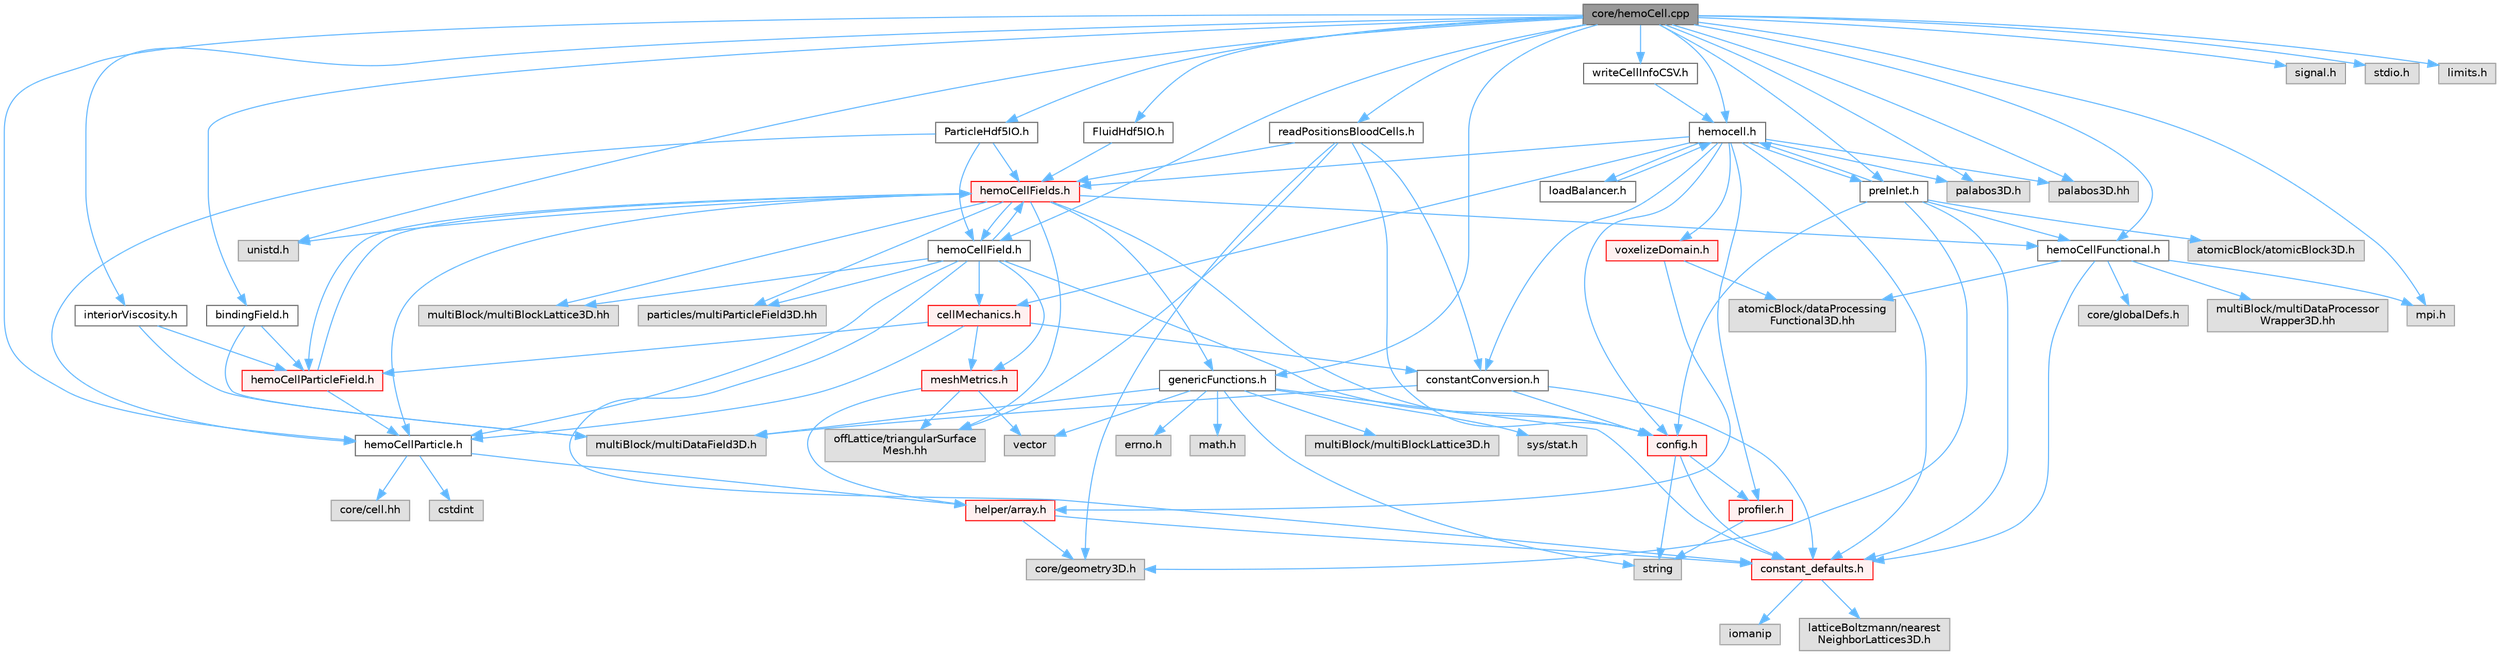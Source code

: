 digraph "core/hemoCell.cpp"
{
 // LATEX_PDF_SIZE
  bgcolor="transparent";
  edge [fontname=Helvetica,fontsize=10,labelfontname=Helvetica,labelfontsize=10];
  node [fontname=Helvetica,fontsize=10,shape=box,height=0.2,width=0.4];
  Node1 [id="Node000001",label="core/hemoCell.cpp",height=0.2,width=0.4,color="gray40", fillcolor="grey60", style="filled", fontcolor="black",tooltip=" "];
  Node1 -> Node2 [id="edge1_Node000001_Node000002",color="steelblue1",style="solid",tooltip=" "];
  Node2 [id="Node000002",label="hemocell.h",height=0.2,width=0.4,color="grey40", fillcolor="white", style="filled",URL="$hemocell_8h.html",tooltip=" "];
  Node2 -> Node3 [id="edge2_Node000002_Node000003",color="steelblue1",style="solid",tooltip=" "];
  Node3 [id="Node000003",label="constant_defaults.h",height=0.2,width=0.4,color="red", fillcolor="#FFF0F0", style="filled",URL="$constant__defaults_8h.html",tooltip=" "];
  Node3 -> Node4 [id="edge3_Node000003_Node000004",color="steelblue1",style="solid",tooltip=" "];
  Node4 [id="Node000004",label="iomanip",height=0.2,width=0.4,color="grey60", fillcolor="#E0E0E0", style="filled",tooltip=" "];
  Node3 -> Node5 [id="edge4_Node000003_Node000005",color="steelblue1",style="solid",tooltip=" "];
  Node5 [id="Node000005",label="latticeBoltzmann/nearest\lNeighborLattices3D.h",height=0.2,width=0.4,color="grey60", fillcolor="#E0E0E0", style="filled",tooltip=" "];
  Node2 -> Node7 [id="edge5_Node000002_Node000007",color="steelblue1",style="solid",tooltip=" "];
  Node7 [id="Node000007",label="config.h",height=0.2,width=0.4,color="red", fillcolor="#FFF0F0", style="filled",URL="$config_8h.html",tooltip=" "];
  Node7 -> Node8 [id="edge6_Node000007_Node000008",color="steelblue1",style="solid",tooltip=" "];
  Node8 [id="Node000008",label="profiler.h",height=0.2,width=0.4,color="red", fillcolor="#FFF0F0", style="filled",URL="$profiler_8h.html",tooltip=" "];
  Node8 -> Node10 [id="edge7_Node000008_Node000010",color="steelblue1",style="solid",tooltip=" "];
  Node10 [id="Node000010",label="string",height=0.2,width=0.4,color="grey60", fillcolor="#E0E0E0", style="filled",tooltip=" "];
  Node7 -> Node3 [id="edge8_Node000007_Node000003",color="steelblue1",style="solid",tooltip=" "];
  Node7 -> Node10 [id="edge9_Node000007_Node000010",color="steelblue1",style="solid",tooltip=" "];
  Node2 -> Node17 [id="edge10_Node000002_Node000017",color="steelblue1",style="solid",tooltip=" "];
  Node17 [id="Node000017",label="hemoCellFields.h",height=0.2,width=0.4,color="red", fillcolor="#FFF0F0", style="filled",URL="$hemoCellFields_8h.html",tooltip=" "];
  Node17 -> Node18 [id="edge11_Node000017_Node000018",color="steelblue1",style="solid",tooltip=" "];
  Node18 [id="Node000018",label="hemoCellParticleField.h",height=0.2,width=0.4,color="red", fillcolor="#FFF0F0", style="filled",URL="$hemoCellParticleField_8h.html",tooltip=" "];
  Node18 -> Node17 [id="edge12_Node000018_Node000017",color="steelblue1",style="solid",tooltip=" "];
  Node18 -> Node21 [id="edge13_Node000018_Node000021",color="steelblue1",style="solid",tooltip=" "];
  Node21 [id="Node000021",label="hemoCellParticle.h",height=0.2,width=0.4,color="grey40", fillcolor="white", style="filled",URL="$hemoCellParticle_8h.html",tooltip=" "];
  Node21 -> Node22 [id="edge14_Node000021_Node000022",color="steelblue1",style="solid",tooltip=" "];
  Node22 [id="Node000022",label="helper/array.h",height=0.2,width=0.4,color="red", fillcolor="#FFF0F0", style="filled",URL="$array_8h.html",tooltip=" "];
  Node22 -> Node3 [id="edge15_Node000022_Node000003",color="steelblue1",style="solid",tooltip=" "];
  Node22 -> Node26 [id="edge16_Node000022_Node000026",color="steelblue1",style="solid",tooltip=" "];
  Node26 [id="Node000026",label="core/geometry3D.h",height=0.2,width=0.4,color="grey60", fillcolor="#E0E0E0", style="filled",tooltip=" "];
  Node21 -> Node27 [id="edge17_Node000021_Node000027",color="steelblue1",style="solid",tooltip=" "];
  Node27 [id="Node000027",label="core/cell.hh",height=0.2,width=0.4,color="grey60", fillcolor="#E0E0E0", style="filled",tooltip=" "];
  Node21 -> Node28 [id="edge18_Node000021_Node000028",color="steelblue1",style="solid",tooltip=" "];
  Node28 [id="Node000028",label="cstdint",height=0.2,width=0.4,color="grey60", fillcolor="#E0E0E0", style="filled",tooltip=" "];
  Node17 -> Node30 [id="edge19_Node000017_Node000030",color="steelblue1",style="solid",tooltip=" "];
  Node30 [id="Node000030",label="genericFunctions.h",height=0.2,width=0.4,color="grey40", fillcolor="white", style="filled",URL="$genericFunctions_8h.html",tooltip=" "];
  Node30 -> Node31 [id="edge20_Node000030_Node000031",color="steelblue1",style="solid",tooltip=" "];
  Node31 [id="Node000031",label="sys/stat.h",height=0.2,width=0.4,color="grey60", fillcolor="#E0E0E0", style="filled",tooltip=" "];
  Node30 -> Node32 [id="edge21_Node000030_Node000032",color="steelblue1",style="solid",tooltip=" "];
  Node32 [id="Node000032",label="vector",height=0.2,width=0.4,color="grey60", fillcolor="#E0E0E0", style="filled",tooltip=" "];
  Node30 -> Node10 [id="edge22_Node000030_Node000010",color="steelblue1",style="solid",tooltip=" "];
  Node30 -> Node33 [id="edge23_Node000030_Node000033",color="steelblue1",style="solid",tooltip=" "];
  Node33 [id="Node000033",label="errno.h",height=0.2,width=0.4,color="grey60", fillcolor="#E0E0E0", style="filled",tooltip=" "];
  Node30 -> Node34 [id="edge24_Node000030_Node000034",color="steelblue1",style="solid",tooltip=" "];
  Node34 [id="Node000034",label="math.h",height=0.2,width=0.4,color="grey60", fillcolor="#E0E0E0", style="filled",tooltip=" "];
  Node30 -> Node35 [id="edge25_Node000030_Node000035",color="steelblue1",style="solid",tooltip=" "];
  Node35 [id="Node000035",label="multiBlock/multiBlockLattice3D.h",height=0.2,width=0.4,color="grey60", fillcolor="#E0E0E0", style="filled",tooltip=" "];
  Node30 -> Node36 [id="edge26_Node000030_Node000036",color="steelblue1",style="solid",tooltip=" "];
  Node36 [id="Node000036",label="multiBlock/multiDataField3D.h",height=0.2,width=0.4,color="grey60", fillcolor="#E0E0E0", style="filled",tooltip=" "];
  Node30 -> Node3 [id="edge27_Node000030_Node000003",color="steelblue1",style="solid",tooltip=" "];
  Node17 -> Node37 [id="edge28_Node000017_Node000037",color="steelblue1",style="solid",tooltip=" "];
  Node37 [id="Node000037",label="hemoCellFunctional.h",height=0.2,width=0.4,color="grey40", fillcolor="white", style="filled",URL="$hemoCellFunctional_8h.html",tooltip=" "];
  Node37 -> Node3 [id="edge29_Node000037_Node000003",color="steelblue1",style="solid",tooltip=" "];
  Node37 -> Node38 [id="edge30_Node000037_Node000038",color="steelblue1",style="solid",tooltip=" "];
  Node38 [id="Node000038",label="mpi.h",height=0.2,width=0.4,color="grey60", fillcolor="#E0E0E0", style="filled",tooltip=" "];
  Node37 -> Node39 [id="edge31_Node000037_Node000039",color="steelblue1",style="solid",tooltip=" "];
  Node39 [id="Node000039",label="atomicBlock/dataProcessing\lFunctional3D.hh",height=0.2,width=0.4,color="grey60", fillcolor="#E0E0E0", style="filled",tooltip=" "];
  Node37 -> Node40 [id="edge32_Node000037_Node000040",color="steelblue1",style="solid",tooltip=" "];
  Node40 [id="Node000040",label="core/globalDefs.h",height=0.2,width=0.4,color="grey60", fillcolor="#E0E0E0", style="filled",tooltip=" "];
  Node37 -> Node41 [id="edge33_Node000037_Node000041",color="steelblue1",style="solid",tooltip=" "];
  Node41 [id="Node000041",label="multiBlock/multiDataProcessor\lWrapper3D.hh",height=0.2,width=0.4,color="grey60", fillcolor="#E0E0E0", style="filled",tooltip=" "];
  Node17 -> Node42 [id="edge34_Node000017_Node000042",color="steelblue1",style="solid",tooltip=" "];
  Node42 [id="Node000042",label="hemoCellField.h",height=0.2,width=0.4,color="grey40", fillcolor="white", style="filled",URL="$hemoCellField_8h.html",tooltip=" "];
  Node42 -> Node7 [id="edge35_Node000042_Node000007",color="steelblue1",style="solid",tooltip=" "];
  Node42 -> Node3 [id="edge36_Node000042_Node000003",color="steelblue1",style="solid",tooltip=" "];
  Node42 -> Node43 [id="edge37_Node000042_Node000043",color="steelblue1",style="solid",tooltip=" "];
  Node43 [id="Node000043",label="cellMechanics.h",height=0.2,width=0.4,color="red", fillcolor="#FFF0F0", style="filled",URL="$cellMechanics_8h.html",tooltip=" "];
  Node43 -> Node18 [id="edge38_Node000043_Node000018",color="steelblue1",style="solid",tooltip=" "];
  Node43 -> Node21 [id="edge39_Node000043_Node000021",color="steelblue1",style="solid",tooltip=" "];
  Node43 -> Node46 [id="edge40_Node000043_Node000046",color="steelblue1",style="solid",tooltip=" "];
  Node46 [id="Node000046",label="meshMetrics.h",height=0.2,width=0.4,color="red", fillcolor="#FFF0F0", style="filled",URL="$meshMetrics_8h.html",tooltip=" "];
  Node46 -> Node32 [id="edge41_Node000046_Node000032",color="steelblue1",style="solid",tooltip=" "];
  Node46 -> Node47 [id="edge42_Node000046_Node000047",color="steelblue1",style="solid",tooltip=" "];
  Node47 [id="Node000047",label="offLattice/triangularSurface\lMesh.hh",height=0.2,width=0.4,color="grey60", fillcolor="#E0E0E0", style="filled",tooltip=" "];
  Node46 -> Node22 [id="edge43_Node000046_Node000022",color="steelblue1",style="solid",tooltip=" "];
  Node43 -> Node50 [id="edge44_Node000043_Node000050",color="steelblue1",style="solid",tooltip=" "];
  Node50 [id="Node000050",label="constantConversion.h",height=0.2,width=0.4,color="grey40", fillcolor="white", style="filled",URL="$constantConversion_8h.html",tooltip=" "];
  Node50 -> Node7 [id="edge45_Node000050_Node000007",color="steelblue1",style="solid",tooltip=" "];
  Node50 -> Node3 [id="edge46_Node000050_Node000003",color="steelblue1",style="solid",tooltip=" "];
  Node50 -> Node36 [id="edge47_Node000050_Node000036",color="steelblue1",style="solid",tooltip=" "];
  Node42 -> Node46 [id="edge48_Node000042_Node000046",color="steelblue1",style="solid",tooltip=" "];
  Node42 -> Node17 [id="edge49_Node000042_Node000017",color="steelblue1",style="solid",tooltip=" "];
  Node42 -> Node21 [id="edge50_Node000042_Node000021",color="steelblue1",style="solid",tooltip=" "];
  Node42 -> Node51 [id="edge51_Node000042_Node000051",color="steelblue1",style="solid",tooltip=" "];
  Node51 [id="Node000051",label="multiBlock/multiBlockLattice3D.hh",height=0.2,width=0.4,color="grey60", fillcolor="#E0E0E0", style="filled",tooltip=" "];
  Node42 -> Node52 [id="edge52_Node000042_Node000052",color="steelblue1",style="solid",tooltip=" "];
  Node52 [id="Node000052",label="particles/multiParticleField3D.hh",height=0.2,width=0.4,color="grey60", fillcolor="#E0E0E0", style="filled",tooltip=" "];
  Node17 -> Node21 [id="edge53_Node000017_Node000021",color="steelblue1",style="solid",tooltip=" "];
  Node17 -> Node7 [id="edge54_Node000017_Node000007",color="steelblue1",style="solid",tooltip=" "];
  Node17 -> Node53 [id="edge55_Node000017_Node000053",color="steelblue1",style="solid",tooltip=" "];
  Node53 [id="Node000053",label="unistd.h",height=0.2,width=0.4,color="grey60", fillcolor="#E0E0E0", style="filled",tooltip=" "];
  Node17 -> Node51 [id="edge56_Node000017_Node000051",color="steelblue1",style="solid",tooltip=" "];
  Node17 -> Node47 [id="edge57_Node000017_Node000047",color="steelblue1",style="solid",tooltip=" "];
  Node17 -> Node52 [id="edge58_Node000017_Node000052",color="steelblue1",style="solid",tooltip=" "];
  Node2 -> Node57 [id="edge59_Node000002_Node000057",color="steelblue1",style="solid",tooltip=" "];
  Node57 [id="Node000057",label="loadBalancer.h",height=0.2,width=0.4,color="grey40", fillcolor="white", style="filled",URL="$loadBalancer_8h.html",tooltip=" "];
  Node57 -> Node2 [id="edge60_Node000057_Node000002",color="steelblue1",style="solid",tooltip=" "];
  Node2 -> Node8 [id="edge61_Node000002_Node000008",color="steelblue1",style="solid",tooltip=" "];
  Node2 -> Node43 [id="edge62_Node000002_Node000043",color="steelblue1",style="solid",tooltip=" "];
  Node2 -> Node50 [id="edge63_Node000002_Node000050",color="steelblue1",style="solid",tooltip=" "];
  Node2 -> Node58 [id="edge64_Node000002_Node000058",color="steelblue1",style="solid",tooltip=" "];
  Node58 [id="Node000058",label="preInlet.h",height=0.2,width=0.4,color="grey40", fillcolor="white", style="filled",URL="$preInlet_8h.html",tooltip=" "];
  Node58 -> Node3 [id="edge65_Node000058_Node000003",color="steelblue1",style="solid",tooltip=" "];
  Node58 -> Node37 [id="edge66_Node000058_Node000037",color="steelblue1",style="solid",tooltip=" "];
  Node58 -> Node26 [id="edge67_Node000058_Node000026",color="steelblue1",style="solid",tooltip=" "];
  Node58 -> Node20 [id="edge68_Node000058_Node000020",color="steelblue1",style="solid",tooltip=" "];
  Node20 [id="Node000020",label="atomicBlock/atomicBlock3D.h",height=0.2,width=0.4,color="grey60", fillcolor="#E0E0E0", style="filled",tooltip=" "];
  Node58 -> Node7 [id="edge69_Node000058_Node000007",color="steelblue1",style="solid",tooltip=" "];
  Node58 -> Node2 [id="edge70_Node000058_Node000002",color="steelblue1",style="solid",tooltip=" "];
  Node2 -> Node59 [id="edge71_Node000002_Node000059",color="steelblue1",style="solid",tooltip=" "];
  Node59 [id="Node000059",label="voxelizeDomain.h",height=0.2,width=0.4,color="red", fillcolor="#FFF0F0", style="filled",URL="$voxelizeDomain_8h.html",tooltip=" "];
  Node59 -> Node39 [id="edge72_Node000059_Node000039",color="steelblue1",style="solid",tooltip=" "];
  Node59 -> Node22 [id="edge73_Node000059_Node000022",color="steelblue1",style="solid",tooltip=" "];
  Node2 -> Node60 [id="edge74_Node000002_Node000060",color="steelblue1",style="solid",tooltip=" "];
  Node60 [id="Node000060",label="palabos3D.h",height=0.2,width=0.4,color="grey60", fillcolor="#E0E0E0", style="filled",tooltip=" "];
  Node2 -> Node61 [id="edge75_Node000002_Node000061",color="steelblue1",style="solid",tooltip=" "];
  Node61 [id="Node000061",label="palabos3D.hh",height=0.2,width=0.4,color="grey60", fillcolor="#E0E0E0", style="filled",tooltip=" "];
  Node1 -> Node62 [id="edge76_Node000001_Node000062",color="steelblue1",style="solid",tooltip=" "];
  Node62 [id="Node000062",label="signal.h",height=0.2,width=0.4,color="grey60", fillcolor="#E0E0E0", style="filled",tooltip=" "];
  Node1 -> Node63 [id="edge77_Node000001_Node000063",color="steelblue1",style="solid",tooltip=" "];
  Node63 [id="Node000063",label="stdio.h",height=0.2,width=0.4,color="grey60", fillcolor="#E0E0E0", style="filled",tooltip=" "];
  Node1 -> Node53 [id="edge78_Node000001_Node000053",color="steelblue1",style="solid",tooltip=" "];
  Node1 -> Node64 [id="edge79_Node000001_Node000064",color="steelblue1",style="solid",tooltip=" "];
  Node64 [id="Node000064",label="limits.h",height=0.2,width=0.4,color="grey60", fillcolor="#E0E0E0", style="filled",tooltip=" "];
  Node1 -> Node38 [id="edge80_Node000001_Node000038",color="steelblue1",style="solid",tooltip=" "];
  Node1 -> Node65 [id="edge81_Node000001_Node000065",color="steelblue1",style="solid",tooltip=" "];
  Node65 [id="Node000065",label="readPositionsBloodCells.h",height=0.2,width=0.4,color="grey40", fillcolor="white", style="filled",URL="$readPositionsBloodCells_8h.html",tooltip=" "];
  Node65 -> Node17 [id="edge82_Node000065_Node000017",color="steelblue1",style="solid",tooltip=" "];
  Node65 -> Node7 [id="edge83_Node000065_Node000007",color="steelblue1",style="solid",tooltip=" "];
  Node65 -> Node50 [id="edge84_Node000065_Node000050",color="steelblue1",style="solid",tooltip=" "];
  Node65 -> Node26 [id="edge85_Node000065_Node000026",color="steelblue1",style="solid",tooltip=" "];
  Node65 -> Node47 [id="edge86_Node000065_Node000047",color="steelblue1",style="solid",tooltip=" "];
  Node1 -> Node37 [id="edge87_Node000001_Node000037",color="steelblue1",style="solid",tooltip=" "];
  Node1 -> Node21 [id="edge88_Node000001_Node000021",color="steelblue1",style="solid",tooltip=" "];
  Node1 -> Node42 [id="edge89_Node000001_Node000042",color="steelblue1",style="solid",tooltip=" "];
  Node1 -> Node66 [id="edge90_Node000001_Node000066",color="steelblue1",style="solid",tooltip=" "];
  Node66 [id="Node000066",label="ParticleHdf5IO.h",height=0.2,width=0.4,color="grey40", fillcolor="white", style="filled",URL="$ParticleHdf5IO_8h.html",tooltip=" "];
  Node66 -> Node21 [id="edge91_Node000066_Node000021",color="steelblue1",style="solid",tooltip=" "];
  Node66 -> Node17 [id="edge92_Node000066_Node000017",color="steelblue1",style="solid",tooltip=" "];
  Node66 -> Node42 [id="edge93_Node000066_Node000042",color="steelblue1",style="solid",tooltip=" "];
  Node1 -> Node67 [id="edge94_Node000001_Node000067",color="steelblue1",style="solid",tooltip=" "];
  Node67 [id="Node000067",label="FluidHdf5IO.h",height=0.2,width=0.4,color="grey40", fillcolor="white", style="filled",URL="$FluidHdf5IO_8h.html",tooltip=" "];
  Node67 -> Node17 [id="edge95_Node000067_Node000017",color="steelblue1",style="solid",tooltip=" "];
  Node1 -> Node68 [id="edge96_Node000001_Node000068",color="steelblue1",style="solid",tooltip=" "];
  Node68 [id="Node000068",label="writeCellInfoCSV.h",height=0.2,width=0.4,color="grey40", fillcolor="white", style="filled",URL="$writeCellInfoCSV_8h.html",tooltip=" "];
  Node68 -> Node2 [id="edge97_Node000068_Node000002",color="steelblue1",style="solid",tooltip=" "];
  Node1 -> Node30 [id="edge98_Node000001_Node000030",color="steelblue1",style="solid",tooltip=" "];
  Node1 -> Node60 [id="edge99_Node000001_Node000060",color="steelblue1",style="solid",tooltip=" "];
  Node1 -> Node61 [id="edge100_Node000001_Node000061",color="steelblue1",style="solid",tooltip=" "];
  Node1 -> Node58 [id="edge101_Node000001_Node000058",color="steelblue1",style="solid",tooltip=" "];
  Node1 -> Node69 [id="edge102_Node000001_Node000069",color="steelblue1",style="solid",tooltip=" "];
  Node69 [id="Node000069",label="bindingField.h",height=0.2,width=0.4,color="grey40", fillcolor="white", style="filled",URL="$bindingField_8h.html",tooltip=" "];
  Node69 -> Node18 [id="edge103_Node000069_Node000018",color="steelblue1",style="solid",tooltip=" "];
  Node69 -> Node36 [id="edge104_Node000069_Node000036",color="steelblue1",style="solid",tooltip=" "];
  Node1 -> Node70 [id="edge105_Node000001_Node000070",color="steelblue1",style="solid",tooltip=" "];
  Node70 [id="Node000070",label="interiorViscosity.h",height=0.2,width=0.4,color="grey40", fillcolor="white", style="filled",URL="$interiorViscosity_8h.html",tooltip=" "];
  Node70 -> Node18 [id="edge106_Node000070_Node000018",color="steelblue1",style="solid",tooltip=" "];
  Node70 -> Node36 [id="edge107_Node000070_Node000036",color="steelblue1",style="solid",tooltip=" "];
}
